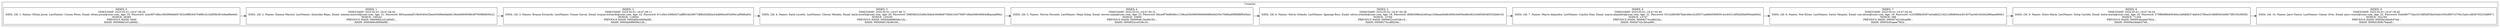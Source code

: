 digraph Blockchain {
    node [shape=record];
    rankdir=LR;
    subgraph cluster_0 {
        label = "Usuarios";
        block0 [label = "{<data> INDEX: 0 \n TIMESTAMP: 2025-05-01::16:47:48.26 \n DATA: \{Id: 1, Names: Efraín Josué, LastNames: Cuxum Pérez, Email: efrain.josue@usac.com, Age: 19, Password: 2a4c907c8bcc582969efe847d52e9ff6364704f6b1fc1bdf5fb381e9ae8fee6d\} \n NONCE: 28383 \n PREVIOUS HASH: 0000 \n HASH: 000069d1e51a90d2...}"];
        block1 [label = "{<data> INDEX: 1 \n TIMESTAMP: 2025-05-01::16:47:48.44 \n DATA: \{Id: 2, Names: Ximena Marisol, LastNames: Quixchán Rojas, Email: ximena.marisol@usac.com, Age: 21, Password: 883caeabaf519b4540e52bee0549fee9a8a8136d449609596c9f7609fb8836c2\} \n NONCE: 100242 \n PREVIOUS HASH: 000069d1e51a90d2... \n HASH: 0000d06c0069a08f...}"];
        block2 [label = "{<data> INDEX: 2 \n TIMESTAMP: 2025-05-01::16:47:49.11 \n DATA: \{Id: 3, Names: Brayan Estuardo, LastNames: Tumax García, Email: brayan.estuardo@usac.com, Age: 22, Password: 911e9a1439fe027adf891bb39071ffd6282fbba3cbd806ce9526941af0fd6a9d\} \n NONCE: 118004 \n PREVIOUS HASH: 0000d06c0069a08f... \n HASH: 0000da698658e12b...}"];
        block3 [label = "{<data> INDEX: 3 \n TIMESTAMP: 2025-05-01::16:47:49.71 \n DATA: \{Id: 4, Names: Karla Lisseth, LastNames: Chocoy Méndez, Email: karla.lisseth@usac.com, Age: 20, Password: 598f38d325268c5b8cb39e9fe8756b6164376997c88a058649664efbaeaaf99a\} \n NONCE: 135205 \n PREVIOUS HASH: 0000da698658e12b... \n HASH: 0000948134c66165...}"];
        block4 [label = "{<data> INDEX: 4 \n TIMESTAMP: 2025-05-01::16:47:50.31 \n DATA: \{Id: 5, Names: Steven Facundo, LastNames: Mejia Xolop, Email: steven.mejia@usac.com, Age: 23, Password: 8dcedf76e8949e11196ca55b5960960bf4688e94205e70d6baf0f9fdf8f943be\} \n NONCE: 10959 \n PREVIOUS HASH: 0000948134c66165... \n HASH: 0000652cce528c10...}"];
        block5 [label = "{<data> INDEX: 5 \n TIMESTAMP: 2025-05-01::16:47:50.39 \n DATA: \{Id: 6, Names: Selvin Orlando, LastNames: Ajpacajá Ruiz, Email: selvin.orlando@usac.com, Age: 18, Password: d08b5086cb2463aa1028eae0bdfe565fc5e859ed8e3824346f3d0485552bb619\} \n NONCE: 13784 \n PREVIOUS HASH: 0000652cce528c10... \n HASH: 00008273ccd6b24e...}"];
        block6 [label = "{<data> INDEX: 6 \n TIMESTAMP: 2025-05-01::16:47:50.49 \n DATA: \{Id: 7, Names: Mayra Alejandra, LastNames: Cojulún Díaz, Email: mayra.alejandra@usac.com, Age: 21, Password: 03142883967fadc48ec3c28557cad6b659683914cc6431c6f5d28de905eab60d\} \n NONCE: 13747 \n PREVIOUS HASH: 00008273ccd6b24e... \n HASH: 0000d742c3dcad96...}"];
        block7 [label = "{<data> INDEX: 7 \n TIMESTAMP: 2025-05-01::16:47:50.54 \n DATA: \{Id: 8, Names: Noé Eliseo, LastNames: Sactic Vásquez, Email: noe.eliseo@usac.com, Age: 19, Password: cc235f8fdc8387a43a8b221d221af9d944ce2f1457ba3461b5d42d96aeaf469c\} \n NONCE: 589 \n PREVIOUS HASH: 0000d742c3dcad96... \n HASH: 00005c9caaee7824...}"];
        block8 [label = "{<data> INDEX: 8 \n TIMESTAMP: 2025-05-01::16:47:50.54 \n DATA: \{Id: 9, Names: Dulce María, LastNames: Xolop Castillo, Email: dulce.maria@usac.com, Age: 20, Password: 575f89df9e69540ec3a9d6f237abfcfc2780ee519b8f5d5448b73f9105cf4f38\} \n NONCE: 71204 \n PREVIOUS HASH: 00005c9caaee7824... \n HASH: 00009e24bafc07e9...}"];
        block9 [label = "{<data> INDEX: 9 \n TIMESTAMP: 2025-05-01::16:47:50.82 \n DATA: \{Id: 10, Names: Jairo Vinicio, LastNames: Camey Ortiz, Email: jairo.vinicio@usac.com, Age: 22, Password: fceb460773da1813df5bf53bd34d41650cf007c379415abc1d83d705233df607\} \n NONCE: 352169 \n PREVIOUS HASH: 00009e24bafc07e9... \n HASH: 0000d1808c76aea0...}"];
        block0 -> block1;
        block1 -> block2;
        block2 -> block3;
        block3 -> block4;
        block4 -> block5;
        block5 -> block6;
        block6 -> block7;
        block7 -> block8;
        block8 -> block9;
    }
}
